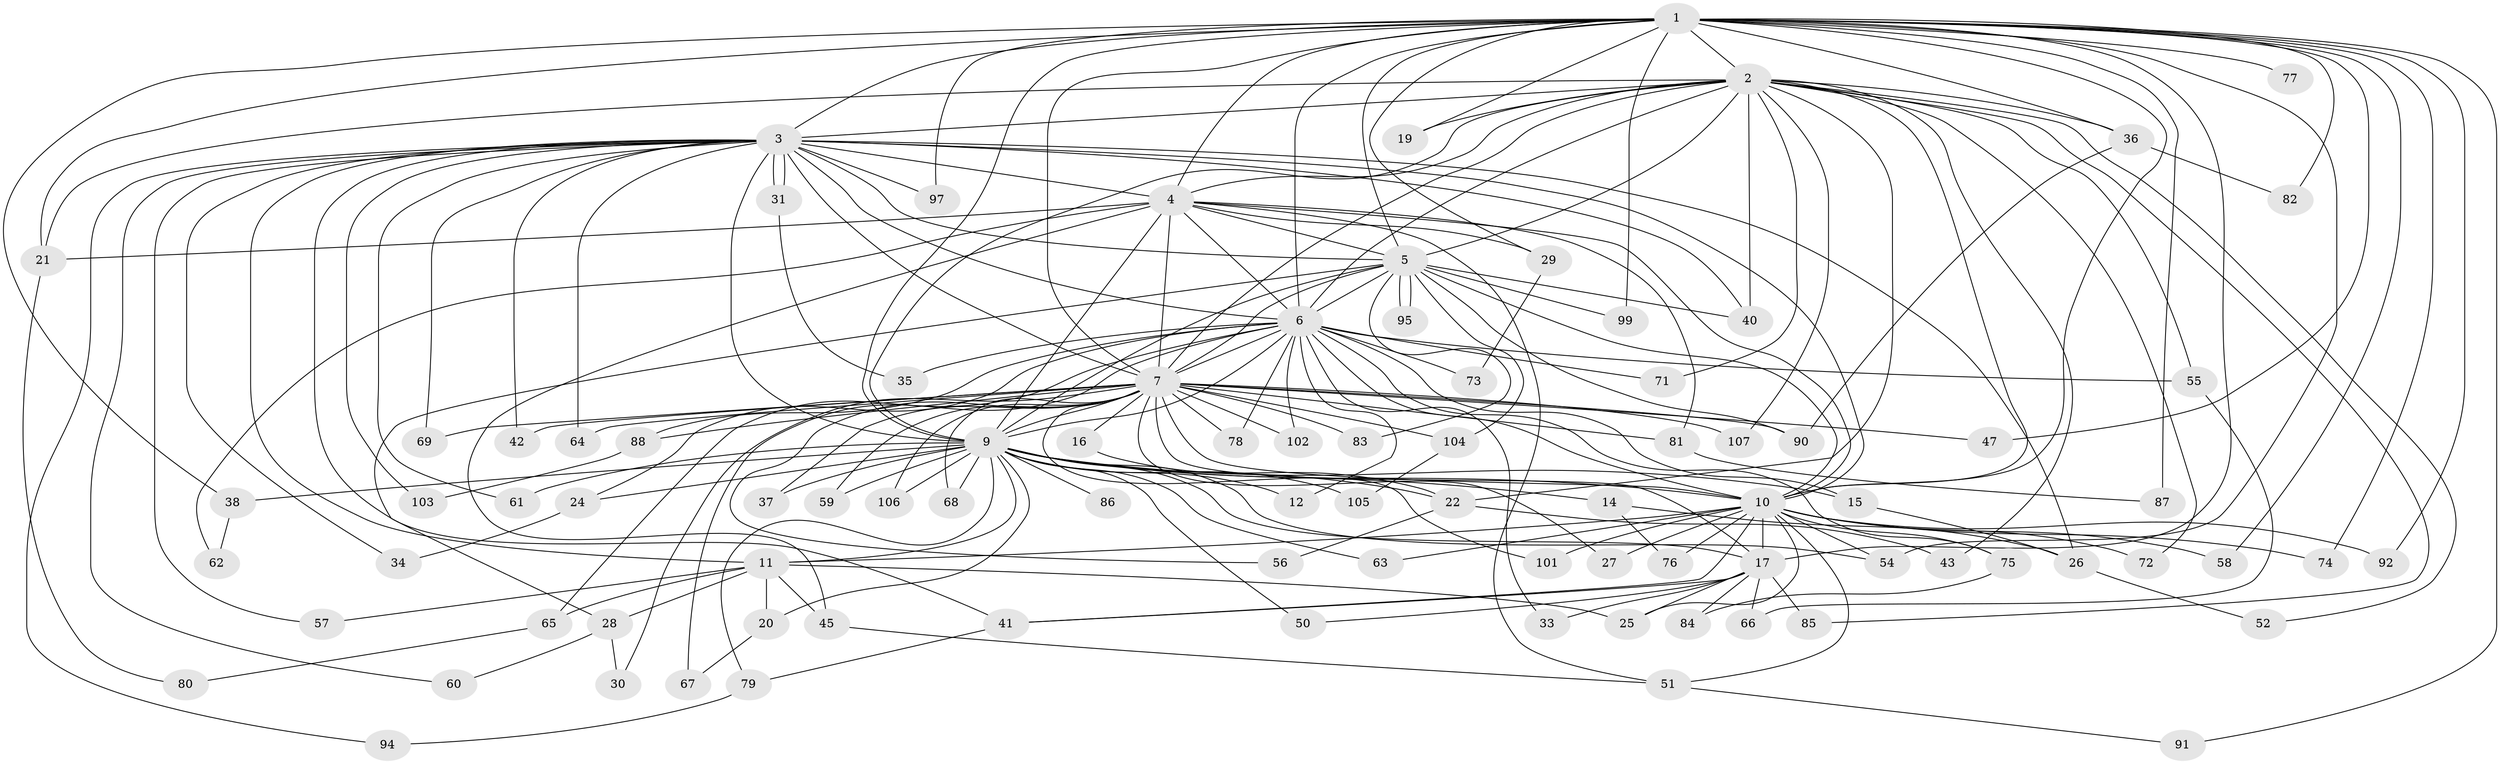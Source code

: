 // Generated by graph-tools (version 1.1) at 2025/51/02/27/25 19:51:50]
// undirected, 90 vertices, 206 edges
graph export_dot {
graph [start="1"]
  node [color=gray90,style=filled];
  1 [super="+49"];
  2 [super="+18"];
  3 [super="+32"];
  4 [super="+46"];
  5 [super="+98"];
  6 [super="+53"];
  7 [super="+8"];
  9 [super="+13"];
  10 [super="+23"];
  11 [super="+44"];
  12;
  14;
  15;
  16;
  17 [super="+48"];
  19;
  20;
  21 [super="+109"];
  22 [super="+93"];
  24;
  25 [super="+96"];
  26 [super="+39"];
  27;
  28;
  29;
  30;
  31;
  33;
  34;
  35;
  36;
  37;
  38;
  40 [super="+100"];
  41 [super="+70"];
  42;
  43;
  45;
  47;
  50;
  51 [super="+108"];
  52;
  54 [super="+89"];
  55;
  56;
  57;
  58;
  59;
  60;
  61;
  62;
  63;
  64;
  65;
  66;
  67;
  68;
  69;
  71;
  72;
  73;
  74;
  75;
  76;
  77;
  78;
  79;
  80;
  81;
  82;
  83;
  84;
  85;
  86;
  87;
  88;
  90;
  91;
  92;
  94;
  95;
  97;
  99;
  101;
  102;
  103;
  104;
  105;
  106;
  107;
  1 -- 2;
  1 -- 3;
  1 -- 4;
  1 -- 5;
  1 -- 6;
  1 -- 7 [weight=2];
  1 -- 9 [weight=2];
  1 -- 10;
  1 -- 19;
  1 -- 29;
  1 -- 36;
  1 -- 38;
  1 -- 47;
  1 -- 54;
  1 -- 58;
  1 -- 74;
  1 -- 77 [weight=2];
  1 -- 82;
  1 -- 87;
  1 -- 91;
  1 -- 92;
  1 -- 17;
  1 -- 97;
  1 -- 99;
  1 -- 21;
  2 -- 3;
  2 -- 4;
  2 -- 5;
  2 -- 6;
  2 -- 7 [weight=2];
  2 -- 9 [weight=2];
  2 -- 10;
  2 -- 19;
  2 -- 21;
  2 -- 43;
  2 -- 52;
  2 -- 55;
  2 -- 71;
  2 -- 72;
  2 -- 85;
  2 -- 107;
  2 -- 36;
  2 -- 22;
  2 -- 40;
  3 -- 4;
  3 -- 5 [weight=2];
  3 -- 6;
  3 -- 7 [weight=2];
  3 -- 9;
  3 -- 10 [weight=2];
  3 -- 11;
  3 -- 26;
  3 -- 31;
  3 -- 31;
  3 -- 34;
  3 -- 40;
  3 -- 41;
  3 -- 42;
  3 -- 57;
  3 -- 60;
  3 -- 61;
  3 -- 69;
  3 -- 94;
  3 -- 97;
  3 -- 103;
  3 -- 64;
  4 -- 5;
  4 -- 6;
  4 -- 7 [weight=3];
  4 -- 9;
  4 -- 10;
  4 -- 21;
  4 -- 29;
  4 -- 45;
  4 -- 51;
  4 -- 62;
  4 -- 81;
  5 -- 6;
  5 -- 7 [weight=2];
  5 -- 9;
  5 -- 10;
  5 -- 28;
  5 -- 40;
  5 -- 83;
  5 -- 95;
  5 -- 95;
  5 -- 99;
  5 -- 104;
  5 -- 90;
  6 -- 7 [weight=2];
  6 -- 9;
  6 -- 10;
  6 -- 12;
  6 -- 15;
  6 -- 24;
  6 -- 33;
  6 -- 35;
  6 -- 55;
  6 -- 65;
  6 -- 67;
  6 -- 71;
  6 -- 73;
  6 -- 75;
  6 -- 78;
  6 -- 88;
  6 -- 102;
  7 -- 9 [weight=2];
  7 -- 10 [weight=2];
  7 -- 16 [weight=2];
  7 -- 42;
  7 -- 47;
  7 -- 64;
  7 -- 69;
  7 -- 81;
  7 -- 83;
  7 -- 102;
  7 -- 107;
  7 -- 68;
  7 -- 78;
  7 -- 17;
  7 -- 88;
  7 -- 90;
  7 -- 27;
  7 -- 30;
  7 -- 37;
  7 -- 101;
  7 -- 104;
  7 -- 106;
  7 -- 56;
  7 -- 59;
  9 -- 10;
  9 -- 11;
  9 -- 12;
  9 -- 14 [weight=2];
  9 -- 15;
  9 -- 20;
  9 -- 22;
  9 -- 24;
  9 -- 37;
  9 -- 38;
  9 -- 50;
  9 -- 59;
  9 -- 68;
  9 -- 79;
  9 -- 86 [weight=2];
  9 -- 105;
  9 -- 106;
  9 -- 17;
  9 -- 61;
  9 -- 63;
  9 -- 54;
  10 -- 17;
  10 -- 27;
  10 -- 51;
  10 -- 54;
  10 -- 58;
  10 -- 63;
  10 -- 74;
  10 -- 75;
  10 -- 76;
  10 -- 92;
  10 -- 101;
  10 -- 72;
  10 -- 41;
  10 -- 11;
  10 -- 25;
  11 -- 20;
  11 -- 25;
  11 -- 28;
  11 -- 45;
  11 -- 57;
  11 -- 65;
  14 -- 76;
  14 -- 26;
  15 -- 26;
  16 -- 22;
  17 -- 25;
  17 -- 33;
  17 -- 66;
  17 -- 50;
  17 -- 84;
  17 -- 85;
  17 -- 41;
  20 -- 67;
  21 -- 80;
  22 -- 43;
  22 -- 56;
  24 -- 34;
  26 -- 52;
  28 -- 30;
  28 -- 60;
  29 -- 73;
  31 -- 35;
  36 -- 82;
  36 -- 90;
  38 -- 62;
  41 -- 79;
  45 -- 51;
  51 -- 91;
  55 -- 66;
  65 -- 80;
  75 -- 84;
  79 -- 94;
  81 -- 87;
  88 -- 103;
  104 -- 105;
}
